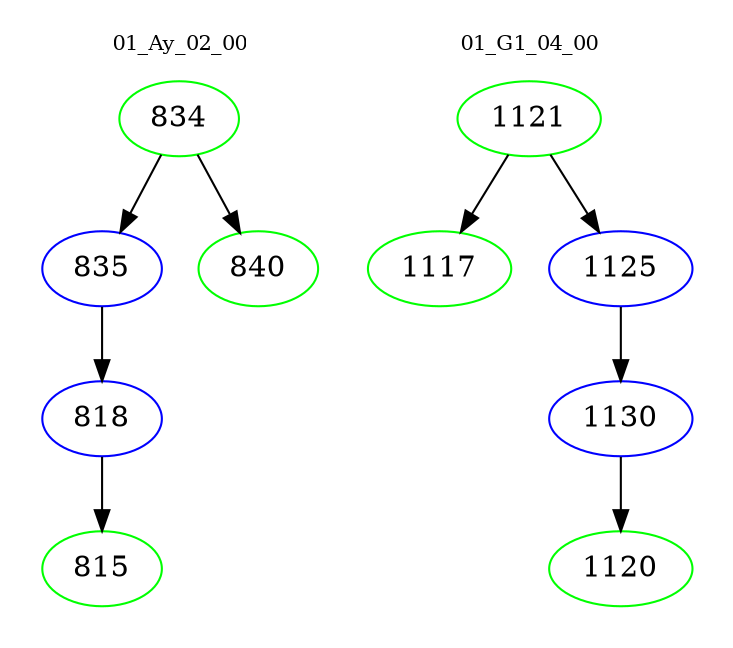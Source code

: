 digraph{
subgraph cluster_0 {
color = white
label = "01_Ay_02_00";
fontsize=10;
T0_834 [label="834", color="green"]
T0_834 -> T0_835 [color="black"]
T0_835 [label="835", color="blue"]
T0_835 -> T0_818 [color="black"]
T0_818 [label="818", color="blue"]
T0_818 -> T0_815 [color="black"]
T0_815 [label="815", color="green"]
T0_834 -> T0_840 [color="black"]
T0_840 [label="840", color="green"]
}
subgraph cluster_1 {
color = white
label = "01_G1_04_00";
fontsize=10;
T1_1121 [label="1121", color="green"]
T1_1121 -> T1_1117 [color="black"]
T1_1117 [label="1117", color="green"]
T1_1121 -> T1_1125 [color="black"]
T1_1125 [label="1125", color="blue"]
T1_1125 -> T1_1130 [color="black"]
T1_1130 [label="1130", color="blue"]
T1_1130 -> T1_1120 [color="black"]
T1_1120 [label="1120", color="green"]
}
}
